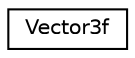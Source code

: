 digraph "Graphical Class Hierarchy"
{
 // LATEX_PDF_SIZE
  edge [fontname="Helvetica",fontsize="10",labelfontname="Helvetica",labelfontsize="10"];
  node [fontname="Helvetica",fontsize="10",shape=record];
  rankdir="LR";
  Node0 [label="Vector3f",height=0.2,width=0.4,color="black", fillcolor="white", style="filled",URL="$class_vector3f.html",tooltip="Stores information about a vector or point in three dimensions as floats."];
}
